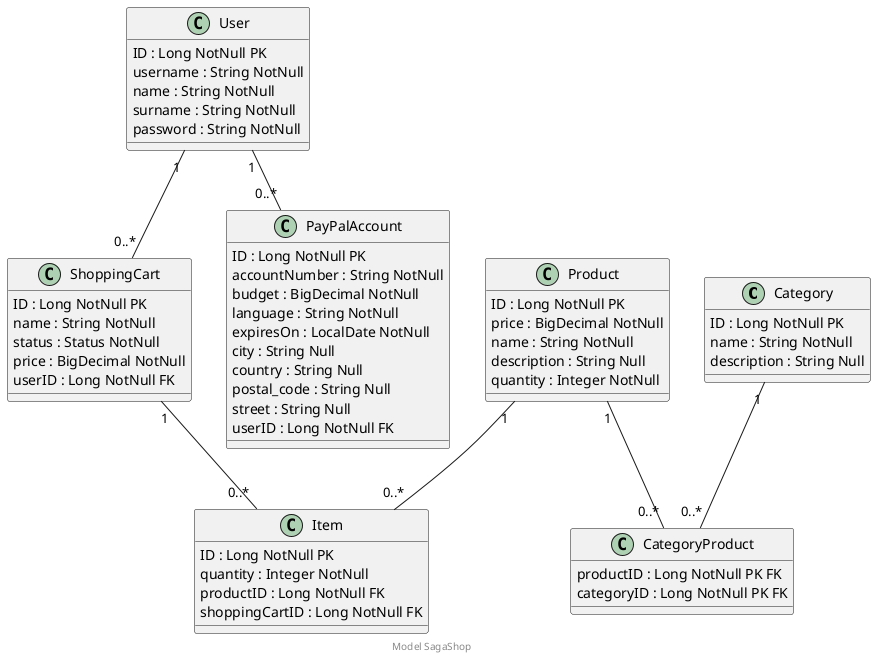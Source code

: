 @startuml SagaShop

center footer Model SagaShop

class Category
{
    ID : Long NotNull PK
	name : String NotNull
    description : String Null
}

class Product
{
    ID : Long NotNull PK
	price : BigDecimal NotNull
	name : String NotNull
    description : String Null
    quantity : Integer NotNull
}

class CategoryProduct
{
    productID : Long NotNull PK FK
    categoryID : Long NotNull PK FK
}

class User
{
    ID : Long NotNull PK
	username : String NotNull
	name : String NotNull
	surname : String NotNull
    password : String NotNull
}

class PayPalAccount
{
    ID : Long NotNull PK
	accountNumber : String NotNull
	budget : BigDecimal NotNull
	language : String NotNull
    expiresOn : LocalDate NotNull
	city : String Null
	country : String Null
	postal_code : String Null
	street : String Null
	userID : Long NotNull FK
}

class ShoppingCart
{
    ID : Long NotNull PK
	name : String NotNull
	status : Status NotNull
	price : BigDecimal NotNull
	userID : Long NotNull FK
}

class Item
{
    ID : Long NotNull PK
	quantity : Integer NotNull
    productID : Long NotNull FK
    shoppingCartID : Long NotNull FK
}

CategoryProduct "0..*" -up- "1" Category
CategoryProduct "0..*" -up- "1" Product

Item "0..*" -up- "1" ShoppingCart
Item "0..*" -up- "1" Product
ShoppingCart "0..*" -up- "1" User
PayPalAccount "0..*" -up- "1" User

@enduml